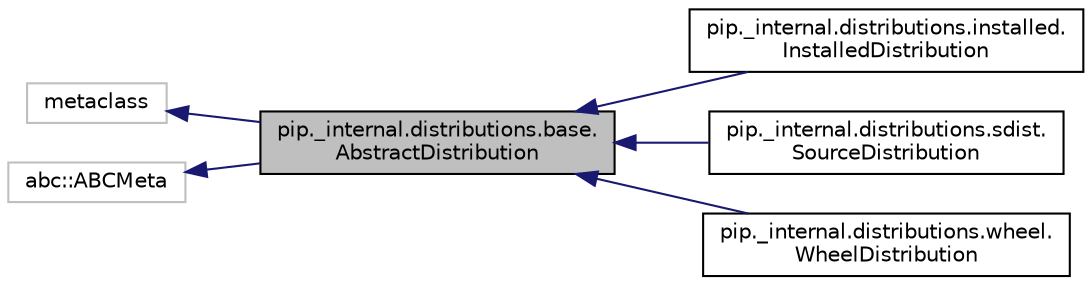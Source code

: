 digraph "pip._internal.distributions.base.AbstractDistribution"
{
 // LATEX_PDF_SIZE
  edge [fontname="Helvetica",fontsize="10",labelfontname="Helvetica",labelfontsize="10"];
  node [fontname="Helvetica",fontsize="10",shape=record];
  rankdir="LR";
  Node1 [label="pip._internal.distributions.base.\lAbstractDistribution",height=0.2,width=0.4,color="black", fillcolor="grey75", style="filled", fontcolor="black",tooltip=" "];
  Node2 -> Node1 [dir="back",color="midnightblue",fontsize="10",style="solid",fontname="Helvetica"];
  Node2 [label="metaclass",height=0.2,width=0.4,color="grey75", fillcolor="white", style="filled",tooltip=" "];
  Node3 -> Node1 [dir="back",color="midnightblue",fontsize="10",style="solid",fontname="Helvetica"];
  Node3 [label="abc::ABCMeta",height=0.2,width=0.4,color="grey75", fillcolor="white", style="filled",tooltip=" "];
  Node1 -> Node4 [dir="back",color="midnightblue",fontsize="10",style="solid",fontname="Helvetica"];
  Node4 [label="pip._internal.distributions.installed.\lInstalledDistribution",height=0.2,width=0.4,color="black", fillcolor="white", style="filled",URL="$classpip_1_1__internal_1_1distributions_1_1installed_1_1InstalledDistribution.html",tooltip=" "];
  Node1 -> Node5 [dir="back",color="midnightblue",fontsize="10",style="solid",fontname="Helvetica"];
  Node5 [label="pip._internal.distributions.sdist.\lSourceDistribution",height=0.2,width=0.4,color="black", fillcolor="white", style="filled",URL="$classpip_1_1__internal_1_1distributions_1_1sdist_1_1SourceDistribution.html",tooltip=" "];
  Node1 -> Node6 [dir="back",color="midnightblue",fontsize="10",style="solid",fontname="Helvetica"];
  Node6 [label="pip._internal.distributions.wheel.\lWheelDistribution",height=0.2,width=0.4,color="black", fillcolor="white", style="filled",URL="$classpip_1_1__internal_1_1distributions_1_1wheel_1_1WheelDistribution.html",tooltip=" "];
}
